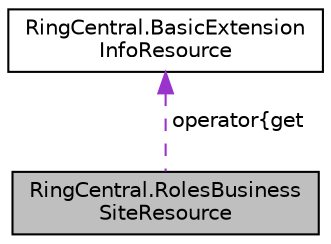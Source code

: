 digraph "RingCentral.RolesBusinessSiteResource"
{
 // LATEX_PDF_SIZE
  edge [fontname="Helvetica",fontsize="10",labelfontname="Helvetica",labelfontsize="10"];
  node [fontname="Helvetica",fontsize="10",shape=record];
  Node1 [label="RingCentral.RolesBusiness\lSiteResource",height=0.2,width=0.4,color="black", fillcolor="grey75", style="filled", fontcolor="black",tooltip=" "];
  Node2 -> Node1 [dir="back",color="darkorchid3",fontsize="10",style="dashed",label=" operator\{get" ,fontname="Helvetica"];
  Node2 [label="RingCentral.BasicExtension\lInfoResource",height=0.2,width=0.4,color="black", fillcolor="white", style="filled",URL="$classRingCentral_1_1BasicExtensionInfoResource.html",tooltip=" "];
}
